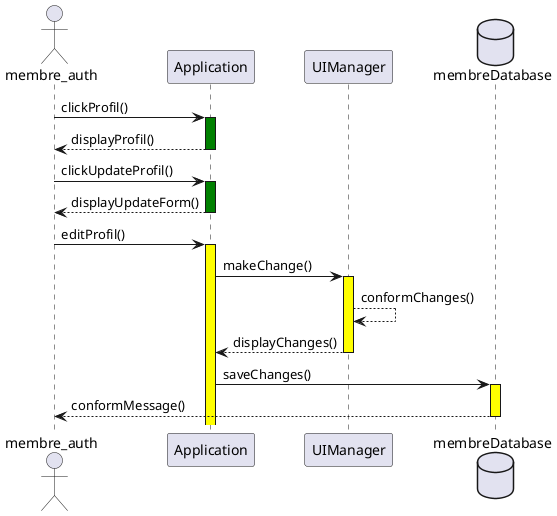 Modifier Profil : 
Description : le visiteur peut renseigner des informations personnelles qui auraient soit changé, soit des informations
 sur lesquels il se serait trompé lors de linscription, ou de la dernière modifiction.  

Acteurs : membre

Prérequis : informations personnelles à jour.
Etapes :
1.	Le client se connecte si ce nest pas déjà fait 
2.	Clique sur son profil
3.	L’application affiche les informations de son profil
4.	Clique sure « modifier vos données ».
5.	L’application affiche le formulaire de modifications des données 
6.	L’utilisateur modifie les informations qu’il veut
7.	Valide les mises à jour

 Exception :
        - si le client na pas de compte.



@startuml
actor membre_auth as membre
participant Application as App
participant UIManager  as UIM
database membreDatabase as dataM

membre -> App ++ #green : clickProfil()
App --> membre --: displayProfil()

membre -> App ++ #green : clickUpdateProfil()
App --> membre -- : displayUpdateForm()

membre -> App ++ #yellow : editProfil()
App -> UIM ++ #yellow : makeChange()
UIM --> UIM : conformChanges()
UIM --> App -- : displayChanges()
App -> dataM ++ #yellow: saveChanges()
dataM --> membre -- : conformMessage()




@enduml